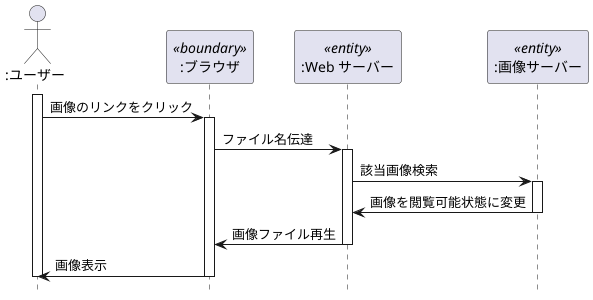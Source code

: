 @startuml
hide footbox
Actor ":ユーザー" as a1
participant ":ブラウザ" as a2 <<boundary>>
participant ":Web サーバー" as a3 <<entity>>
participant ":画像サーバー" as a4 <<entity>>
activate a1
a1->a2:画像のリンクをクリック
activate a2
a2->a3:ファイル名伝達
activate a3
a3->a4:該当画像検索
activate a4
a4->a3:画像を閲覧可能状態に変更
deactivate a4
a3->a2:画像ファイル再生
deactivate a3
a2->a1:画像表示
deactivate a2
deactivate a1
@enduml